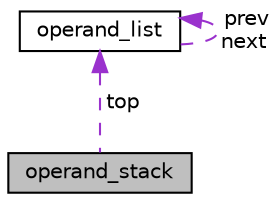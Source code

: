 digraph "operand_stack"
{
 // LATEX_PDF_SIZE
  edge [fontname="Helvetica",fontsize="10",labelfontname="Helvetica",labelfontsize="10"];
  node [fontname="Helvetica",fontsize="10",shape=record];
  Node1 [label="operand_stack",height=0.2,width=0.4,color="black", fillcolor="grey75", style="filled", fontcolor="black",tooltip="Estrutura de dados da pilha de operandos."];
  Node2 -> Node1 [dir="back",color="darkorchid3",fontsize="10",style="dashed",label=" top" ,fontname="Helvetica"];
  Node2 [label="operand_list",height=0.2,width=0.4,color="black", fillcolor="white", style="filled",URL="$structoperand__list.html",tooltip="Estrutura de dados da lista de operandos."];
  Node2 -> Node2 [dir="back",color="darkorchid3",fontsize="10",style="dashed",label=" prev\nnext" ,fontname="Helvetica"];
}
